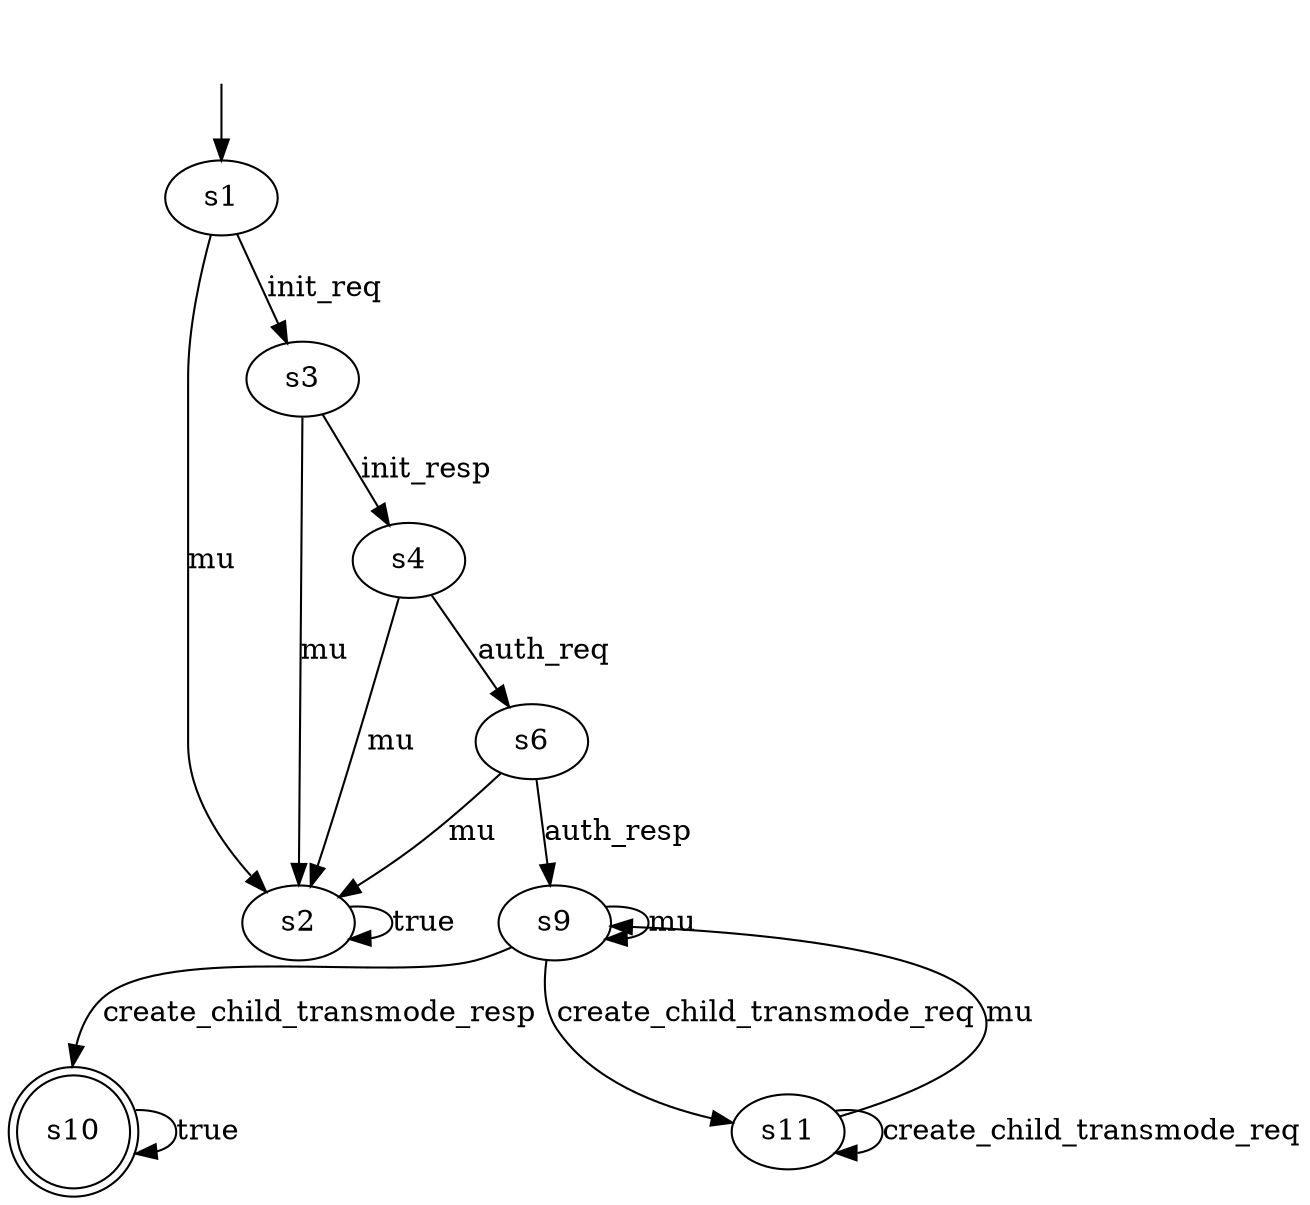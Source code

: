 digraph formula_7 {
s1 [label="s1"];
s2 [label="s2"];
s3 [label="s3"];
s4 [label="s4"];
s6 [label="s6"];
s9 [label="s9"];
s10 [label="s10", shape=doublecircle];
s11 [label="s11"];
s1 -> s2  [label="mu"];
s1 -> s3  [label="init_req"];
s2 -> s2  [label="true"];
s3 -> s2  [label="mu"];
s3 -> s4  [label="init_resp"];
s4 -> s2  [label="mu"];
s4 -> s6  [label="auth_req"];
s6 -> s2  [label="mu"];
s6 -> s9  [label="auth_resp"];
s9 -> s9  [label="mu"];
s9 -> s10  [label="create_child_transmode_resp"];
s9 -> s11  [label="create_child_transmode_req"];
s10 -> s10  [label="true"];
s11 -> s9  [label="mu"];
s11 -> s11  [label="create_child_transmode_req"];
__start0 [label="", shape=none];
__start0 -> s1  [label=""];
}
